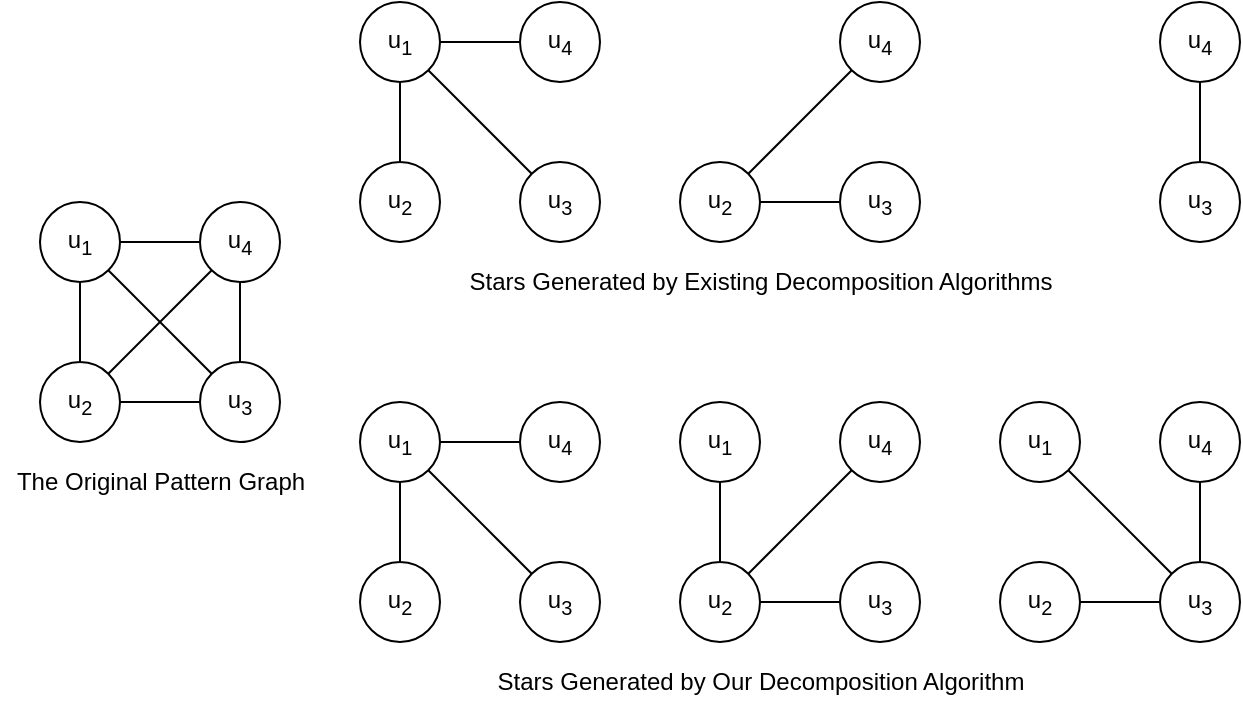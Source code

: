 <mxfile version="14.1.8" type="device"><diagram id="VePihQxnPAsmn2Q5npth" name="第 1 页"><mxGraphModel dx="820" dy="725" grid="1" gridSize="10" guides="1" tooltips="1" connect="1" arrows="1" fold="1" page="1" pageScale="1" pageWidth="827" pageHeight="1169" math="0" shadow="0"><root><mxCell id="0"/><mxCell id="1" parent="0"/><mxCell id="7jCg5xIbJ82nfFVdVRKy-5" style="rounded=0;orthogonalLoop=1;jettySize=auto;html=1;exitX=0.5;exitY=1;exitDx=0;exitDy=0;endArrow=none;endFill=0;" parent="1" source="7jCg5xIbJ82nfFVdVRKy-1" target="7jCg5xIbJ82nfFVdVRKy-2" edge="1"><mxGeometry relative="1" as="geometry"/></mxCell><mxCell id="7jCg5xIbJ82nfFVdVRKy-6" style="edgeStyle=none;rounded=0;orthogonalLoop=1;jettySize=auto;html=1;exitX=1;exitY=0.5;exitDx=0;exitDy=0;entryX=0;entryY=0.5;entryDx=0;entryDy=0;endArrow=none;endFill=0;" parent="1" source="7jCg5xIbJ82nfFVdVRKy-1" target="7jCg5xIbJ82nfFVdVRKy-4" edge="1"><mxGeometry relative="1" as="geometry"/></mxCell><mxCell id="7jCg5xIbJ82nfFVdVRKy-10" style="edgeStyle=none;rounded=0;orthogonalLoop=1;jettySize=auto;html=1;exitX=1;exitY=1;exitDx=0;exitDy=0;entryX=0;entryY=0;entryDx=0;entryDy=0;endArrow=none;endFill=0;" parent="1" source="7jCg5xIbJ82nfFVdVRKy-1" target="7jCg5xIbJ82nfFVdVRKy-3" edge="1"><mxGeometry relative="1" as="geometry"/></mxCell><mxCell id="7jCg5xIbJ82nfFVdVRKy-1" value="u&lt;sub&gt;1&lt;/sub&gt;" style="ellipse;whiteSpace=wrap;html=1;aspect=fixed;" parent="1" vertex="1"><mxGeometry x="120" y="100" width="40" height="40" as="geometry"/></mxCell><mxCell id="7jCg5xIbJ82nfFVdVRKy-8" style="edgeStyle=none;rounded=0;orthogonalLoop=1;jettySize=auto;html=1;exitX=1;exitY=0.5;exitDx=0;exitDy=0;entryX=0;entryY=0.5;entryDx=0;entryDy=0;endArrow=none;endFill=0;" parent="1" source="7jCg5xIbJ82nfFVdVRKy-2" target="7jCg5xIbJ82nfFVdVRKy-3" edge="1"><mxGeometry relative="1" as="geometry"/></mxCell><mxCell id="7jCg5xIbJ82nfFVdVRKy-9" style="edgeStyle=none;rounded=0;orthogonalLoop=1;jettySize=auto;html=1;exitX=1;exitY=0;exitDx=0;exitDy=0;entryX=0;entryY=1;entryDx=0;entryDy=0;endArrow=none;endFill=0;" parent="1" source="7jCg5xIbJ82nfFVdVRKy-2" target="7jCg5xIbJ82nfFVdVRKy-4" edge="1"><mxGeometry relative="1" as="geometry"/></mxCell><mxCell id="7jCg5xIbJ82nfFVdVRKy-2" value="u&lt;sub&gt;2&lt;/sub&gt;" style="ellipse;whiteSpace=wrap;html=1;aspect=fixed;" parent="1" vertex="1"><mxGeometry x="120" y="180" width="40" height="40" as="geometry"/></mxCell><mxCell id="7jCg5xIbJ82nfFVdVRKy-3" value="u&lt;sub&gt;3&lt;/sub&gt;" style="ellipse;whiteSpace=wrap;html=1;aspect=fixed;" parent="1" vertex="1"><mxGeometry x="200" y="180" width="40" height="40" as="geometry"/></mxCell><mxCell id="7jCg5xIbJ82nfFVdVRKy-7" style="edgeStyle=none;rounded=0;orthogonalLoop=1;jettySize=auto;html=1;exitX=0.5;exitY=1;exitDx=0;exitDy=0;endArrow=none;endFill=0;" parent="1" source="7jCg5xIbJ82nfFVdVRKy-4" target="7jCg5xIbJ82nfFVdVRKy-3" edge="1"><mxGeometry relative="1" as="geometry"/></mxCell><mxCell id="7jCg5xIbJ82nfFVdVRKy-4" value="u&lt;sub&gt;4&lt;/sub&gt;" style="ellipse;whiteSpace=wrap;html=1;aspect=fixed;" parent="1" vertex="1"><mxGeometry x="200" y="100" width="40" height="40" as="geometry"/></mxCell><mxCell id="7jCg5xIbJ82nfFVdVRKy-11" style="rounded=0;orthogonalLoop=1;jettySize=auto;html=1;exitX=0.5;exitY=1;exitDx=0;exitDy=0;endArrow=none;endFill=0;" parent="1" source="7jCg5xIbJ82nfFVdVRKy-14" target="7jCg5xIbJ82nfFVdVRKy-17" edge="1"><mxGeometry relative="1" as="geometry"/></mxCell><mxCell id="7jCg5xIbJ82nfFVdVRKy-12" style="edgeStyle=none;rounded=0;orthogonalLoop=1;jettySize=auto;html=1;exitX=1;exitY=0.5;exitDx=0;exitDy=0;entryX=0;entryY=0.5;entryDx=0;entryDy=0;endArrow=none;endFill=0;" parent="1" source="7jCg5xIbJ82nfFVdVRKy-14" target="7jCg5xIbJ82nfFVdVRKy-20" edge="1"><mxGeometry relative="1" as="geometry"/></mxCell><mxCell id="7jCg5xIbJ82nfFVdVRKy-13" style="edgeStyle=none;rounded=0;orthogonalLoop=1;jettySize=auto;html=1;exitX=1;exitY=1;exitDx=0;exitDy=0;entryX=0;entryY=0;entryDx=0;entryDy=0;endArrow=none;endFill=0;" parent="1" source="7jCg5xIbJ82nfFVdVRKy-14" target="7jCg5xIbJ82nfFVdVRKy-18" edge="1"><mxGeometry relative="1" as="geometry"/></mxCell><mxCell id="7jCg5xIbJ82nfFVdVRKy-14" value="u&lt;sub&gt;1&lt;/sub&gt;" style="ellipse;whiteSpace=wrap;html=1;aspect=fixed;" parent="1" vertex="1"><mxGeometry x="280" width="40" height="40" as="geometry"/></mxCell><mxCell id="7jCg5xIbJ82nfFVdVRKy-17" value="u&lt;sub&gt;2&lt;/sub&gt;" style="ellipse;whiteSpace=wrap;html=1;aspect=fixed;" parent="1" vertex="1"><mxGeometry x="280" y="80" width="40" height="40" as="geometry"/></mxCell><mxCell id="7jCg5xIbJ82nfFVdVRKy-18" value="u&lt;sub&gt;3&lt;/sub&gt;" style="ellipse;whiteSpace=wrap;html=1;aspect=fixed;" parent="1" vertex="1"><mxGeometry x="360" y="80" width="40" height="40" as="geometry"/></mxCell><mxCell id="7jCg5xIbJ82nfFVdVRKy-20" value="u&lt;sub&gt;4&lt;/sub&gt;" style="ellipse;whiteSpace=wrap;html=1;aspect=fixed;" parent="1" vertex="1"><mxGeometry x="360" width="40" height="40" as="geometry"/></mxCell><mxCell id="7jCg5xIbJ82nfFVdVRKy-25" style="edgeStyle=none;rounded=0;orthogonalLoop=1;jettySize=auto;html=1;exitX=1;exitY=0.5;exitDx=0;exitDy=0;entryX=0;entryY=0.5;entryDx=0;entryDy=0;endArrow=none;endFill=0;" parent="1" source="7jCg5xIbJ82nfFVdVRKy-27" target="7jCg5xIbJ82nfFVdVRKy-28" edge="1"><mxGeometry relative="1" as="geometry"/></mxCell><mxCell id="7jCg5xIbJ82nfFVdVRKy-26" style="edgeStyle=none;rounded=0;orthogonalLoop=1;jettySize=auto;html=1;exitX=1;exitY=0;exitDx=0;exitDy=0;entryX=0;entryY=1;entryDx=0;entryDy=0;endArrow=none;endFill=0;" parent="1" source="7jCg5xIbJ82nfFVdVRKy-27" target="7jCg5xIbJ82nfFVdVRKy-30" edge="1"><mxGeometry relative="1" as="geometry"/></mxCell><mxCell id="7jCg5xIbJ82nfFVdVRKy-27" value="u&lt;sub&gt;2&lt;/sub&gt;" style="ellipse;whiteSpace=wrap;html=1;aspect=fixed;" parent="1" vertex="1"><mxGeometry x="440" y="80" width="40" height="40" as="geometry"/></mxCell><mxCell id="7jCg5xIbJ82nfFVdVRKy-28" value="u&lt;sub&gt;3&lt;/sub&gt;" style="ellipse;whiteSpace=wrap;html=1;aspect=fixed;" parent="1" vertex="1"><mxGeometry x="520" y="80" width="40" height="40" as="geometry"/></mxCell><mxCell id="7jCg5xIbJ82nfFVdVRKy-30" value="u&lt;sub&gt;4&lt;/sub&gt;" style="ellipse;whiteSpace=wrap;html=1;aspect=fixed;" parent="1" vertex="1"><mxGeometry x="520" width="40" height="40" as="geometry"/></mxCell><mxCell id="7jCg5xIbJ82nfFVdVRKy-31" value="u&lt;sub&gt;3&lt;/sub&gt;" style="ellipse;whiteSpace=wrap;html=1;aspect=fixed;" parent="1" vertex="1"><mxGeometry x="680" y="80" width="40" height="40" as="geometry"/></mxCell><mxCell id="7jCg5xIbJ82nfFVdVRKy-32" style="edgeStyle=none;rounded=0;orthogonalLoop=1;jettySize=auto;html=1;exitX=0.5;exitY=1;exitDx=0;exitDy=0;endArrow=none;endFill=0;" parent="1" source="7jCg5xIbJ82nfFVdVRKy-33" target="7jCg5xIbJ82nfFVdVRKy-31" edge="1"><mxGeometry relative="1" as="geometry"/></mxCell><mxCell id="7jCg5xIbJ82nfFVdVRKy-33" value="u&lt;sub&gt;4&lt;/sub&gt;" style="ellipse;whiteSpace=wrap;html=1;aspect=fixed;" parent="1" vertex="1"><mxGeometry x="680" width="40" height="40" as="geometry"/></mxCell><mxCell id="7jCg5xIbJ82nfFVdVRKy-34" style="rounded=0;orthogonalLoop=1;jettySize=auto;html=1;exitX=0.5;exitY=1;exitDx=0;exitDy=0;endArrow=none;endFill=0;" parent="1" source="7jCg5xIbJ82nfFVdVRKy-37" target="7jCg5xIbJ82nfFVdVRKy-40" edge="1"><mxGeometry relative="1" as="geometry"/></mxCell><mxCell id="7jCg5xIbJ82nfFVdVRKy-35" style="edgeStyle=none;rounded=0;orthogonalLoop=1;jettySize=auto;html=1;exitX=1;exitY=0.5;exitDx=0;exitDy=0;entryX=0;entryY=0.5;entryDx=0;entryDy=0;endArrow=none;endFill=0;" parent="1" source="7jCg5xIbJ82nfFVdVRKy-37" target="7jCg5xIbJ82nfFVdVRKy-43" edge="1"><mxGeometry relative="1" as="geometry"/></mxCell><mxCell id="7jCg5xIbJ82nfFVdVRKy-36" style="edgeStyle=none;rounded=0;orthogonalLoop=1;jettySize=auto;html=1;exitX=1;exitY=1;exitDx=0;exitDy=0;entryX=0;entryY=0;entryDx=0;entryDy=0;endArrow=none;endFill=0;" parent="1" source="7jCg5xIbJ82nfFVdVRKy-37" target="7jCg5xIbJ82nfFVdVRKy-41" edge="1"><mxGeometry relative="1" as="geometry"/></mxCell><mxCell id="7jCg5xIbJ82nfFVdVRKy-37" value="u&lt;sub&gt;1&lt;/sub&gt;" style="ellipse;whiteSpace=wrap;html=1;aspect=fixed;" parent="1" vertex="1"><mxGeometry x="280" y="200" width="40" height="40" as="geometry"/></mxCell><mxCell id="7jCg5xIbJ82nfFVdVRKy-40" value="u&lt;sub&gt;2&lt;/sub&gt;" style="ellipse;whiteSpace=wrap;html=1;aspect=fixed;" parent="1" vertex="1"><mxGeometry x="280" y="280" width="40" height="40" as="geometry"/></mxCell><mxCell id="7jCg5xIbJ82nfFVdVRKy-41" value="u&lt;sub&gt;3&lt;/sub&gt;" style="ellipse;whiteSpace=wrap;html=1;aspect=fixed;" parent="1" vertex="1"><mxGeometry x="360" y="280" width="40" height="40" as="geometry"/></mxCell><mxCell id="7jCg5xIbJ82nfFVdVRKy-43" value="u&lt;sub&gt;4&lt;/sub&gt;" style="ellipse;whiteSpace=wrap;html=1;aspect=fixed;" parent="1" vertex="1"><mxGeometry x="360" y="200" width="40" height="40" as="geometry"/></mxCell><mxCell id="7jCg5xIbJ82nfFVdVRKy-44" style="rounded=0;orthogonalLoop=1;jettySize=auto;html=1;exitX=0.5;exitY=1;exitDx=0;exitDy=0;endArrow=none;endFill=0;" parent="1" source="7jCg5xIbJ82nfFVdVRKy-47" target="7jCg5xIbJ82nfFVdVRKy-50" edge="1"><mxGeometry relative="1" as="geometry"/></mxCell><mxCell id="7jCg5xIbJ82nfFVdVRKy-47" value="u&lt;sub&gt;1&lt;/sub&gt;" style="ellipse;whiteSpace=wrap;html=1;aspect=fixed;" parent="1" vertex="1"><mxGeometry x="440" y="200" width="40" height="40" as="geometry"/></mxCell><mxCell id="7jCg5xIbJ82nfFVdVRKy-48" style="edgeStyle=none;rounded=0;orthogonalLoop=1;jettySize=auto;html=1;exitX=1;exitY=0.5;exitDx=0;exitDy=0;entryX=0;entryY=0.5;entryDx=0;entryDy=0;endArrow=none;endFill=0;" parent="1" source="7jCg5xIbJ82nfFVdVRKy-50" target="7jCg5xIbJ82nfFVdVRKy-51" edge="1"><mxGeometry relative="1" as="geometry"/></mxCell><mxCell id="7jCg5xIbJ82nfFVdVRKy-49" style="edgeStyle=none;rounded=0;orthogonalLoop=1;jettySize=auto;html=1;exitX=1;exitY=0;exitDx=0;exitDy=0;entryX=0;entryY=1;entryDx=0;entryDy=0;endArrow=none;endFill=0;" parent="1" source="7jCg5xIbJ82nfFVdVRKy-50" target="7jCg5xIbJ82nfFVdVRKy-53" edge="1"><mxGeometry relative="1" as="geometry"/></mxCell><mxCell id="7jCg5xIbJ82nfFVdVRKy-50" value="u&lt;sub&gt;2&lt;/sub&gt;" style="ellipse;whiteSpace=wrap;html=1;aspect=fixed;" parent="1" vertex="1"><mxGeometry x="440" y="280" width="40" height="40" as="geometry"/></mxCell><mxCell id="7jCg5xIbJ82nfFVdVRKy-51" value="u&lt;sub&gt;3&lt;/sub&gt;" style="ellipse;whiteSpace=wrap;html=1;aspect=fixed;" parent="1" vertex="1"><mxGeometry x="520" y="280" width="40" height="40" as="geometry"/></mxCell><mxCell id="7jCg5xIbJ82nfFVdVRKy-53" value="u&lt;sub&gt;4&lt;/sub&gt;" style="ellipse;whiteSpace=wrap;html=1;aspect=fixed;" parent="1" vertex="1"><mxGeometry x="520" y="200" width="40" height="40" as="geometry"/></mxCell><mxCell id="7jCg5xIbJ82nfFVdVRKy-56" style="edgeStyle=none;rounded=0;orthogonalLoop=1;jettySize=auto;html=1;exitX=1;exitY=1;exitDx=0;exitDy=0;entryX=0;entryY=0;entryDx=0;entryDy=0;endArrow=none;endFill=0;" parent="1" source="7jCg5xIbJ82nfFVdVRKy-57" target="7jCg5xIbJ82nfFVdVRKy-61" edge="1"><mxGeometry relative="1" as="geometry"/></mxCell><mxCell id="7jCg5xIbJ82nfFVdVRKy-57" value="u&lt;sub&gt;1&lt;/sub&gt;" style="ellipse;whiteSpace=wrap;html=1;aspect=fixed;" parent="1" vertex="1"><mxGeometry x="600" y="200" width="40" height="40" as="geometry"/></mxCell><mxCell id="7jCg5xIbJ82nfFVdVRKy-58" style="edgeStyle=none;rounded=0;orthogonalLoop=1;jettySize=auto;html=1;exitX=1;exitY=0.5;exitDx=0;exitDy=0;entryX=0;entryY=0.5;entryDx=0;entryDy=0;endArrow=none;endFill=0;" parent="1" source="7jCg5xIbJ82nfFVdVRKy-60" target="7jCg5xIbJ82nfFVdVRKy-61" edge="1"><mxGeometry relative="1" as="geometry"/></mxCell><mxCell id="7jCg5xIbJ82nfFVdVRKy-60" value="u&lt;sub&gt;2&lt;/sub&gt;" style="ellipse;whiteSpace=wrap;html=1;aspect=fixed;" parent="1" vertex="1"><mxGeometry x="600" y="280" width="40" height="40" as="geometry"/></mxCell><mxCell id="7jCg5xIbJ82nfFVdVRKy-61" value="u&lt;sub&gt;3&lt;/sub&gt;" style="ellipse;whiteSpace=wrap;html=1;aspect=fixed;" parent="1" vertex="1"><mxGeometry x="680" y="280" width="40" height="40" as="geometry"/></mxCell><mxCell id="7jCg5xIbJ82nfFVdVRKy-62" style="edgeStyle=none;rounded=0;orthogonalLoop=1;jettySize=auto;html=1;exitX=0.5;exitY=1;exitDx=0;exitDy=0;endArrow=none;endFill=0;" parent="1" source="7jCg5xIbJ82nfFVdVRKy-63" target="7jCg5xIbJ82nfFVdVRKy-61" edge="1"><mxGeometry relative="1" as="geometry"/></mxCell><mxCell id="7jCg5xIbJ82nfFVdVRKy-63" value="u&lt;sub&gt;4&lt;/sub&gt;" style="ellipse;whiteSpace=wrap;html=1;aspect=fixed;" parent="1" vertex="1"><mxGeometry x="680" y="200" width="40" height="40" as="geometry"/></mxCell><mxCell id="7jCg5xIbJ82nfFVdVRKy-64" value="The Original Pattern Graph" style="text;html=1;align=center;verticalAlign=middle;resizable=0;points=[];autosize=1;" parent="1" vertex="1"><mxGeometry x="100" y="230" width="160" height="20" as="geometry"/></mxCell><mxCell id="7jCg5xIbJ82nfFVdVRKy-65" value="Stars Generated by Existing Decomposition Algorithms" style="text;html=1;align=center;verticalAlign=middle;resizable=0;points=[];autosize=1;" parent="1" vertex="1"><mxGeometry x="325" y="130" width="310" height="20" as="geometry"/></mxCell><mxCell id="7jCg5xIbJ82nfFVdVRKy-66" value="Stars Generated by Our Decomposition Algorithm" style="text;html=1;align=center;verticalAlign=middle;resizable=0;points=[];autosize=1;" parent="1" vertex="1"><mxGeometry x="340" y="330" width="280" height="20" as="geometry"/></mxCell></root></mxGraphModel></diagram></mxfile>